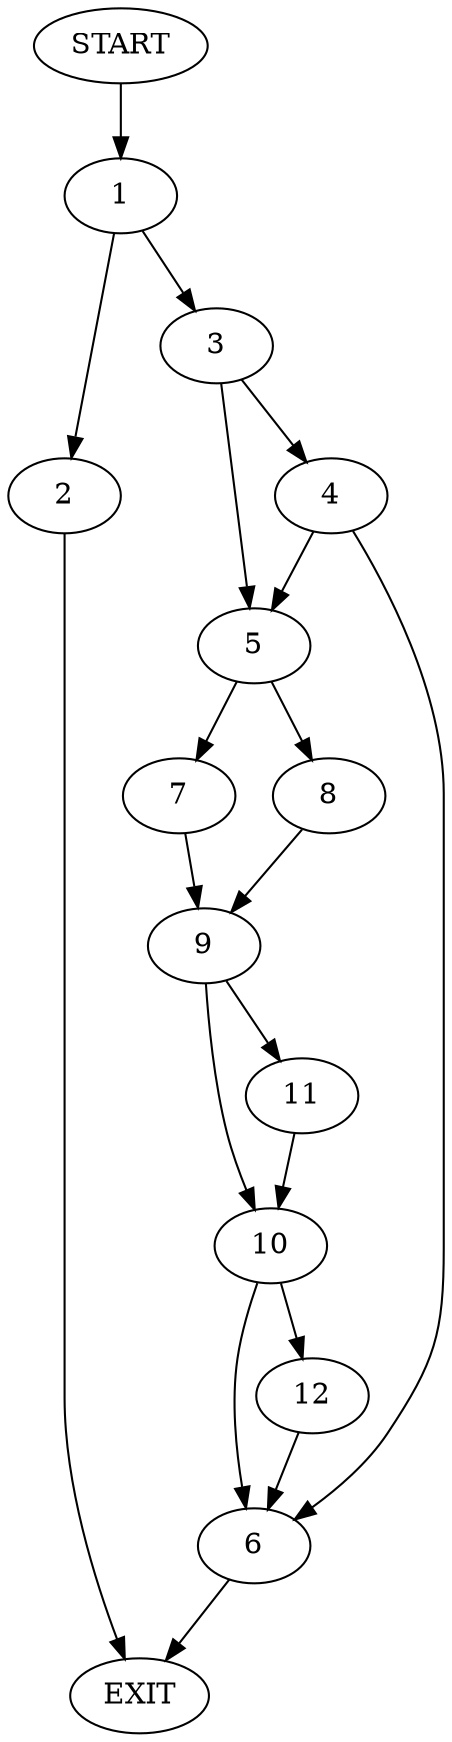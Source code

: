 digraph {
0 [label="START"]
13 [label="EXIT"]
0 -> 1
1 -> 2
1 -> 3
3 -> 4
3 -> 5
2 -> 13
4 -> 5
4 -> 6
5 -> 7
5 -> 8
6 -> 13
8 -> 9
7 -> 9
9 -> 10
9 -> 11
10 -> 12
10 -> 6
11 -> 10
12 -> 6
}
